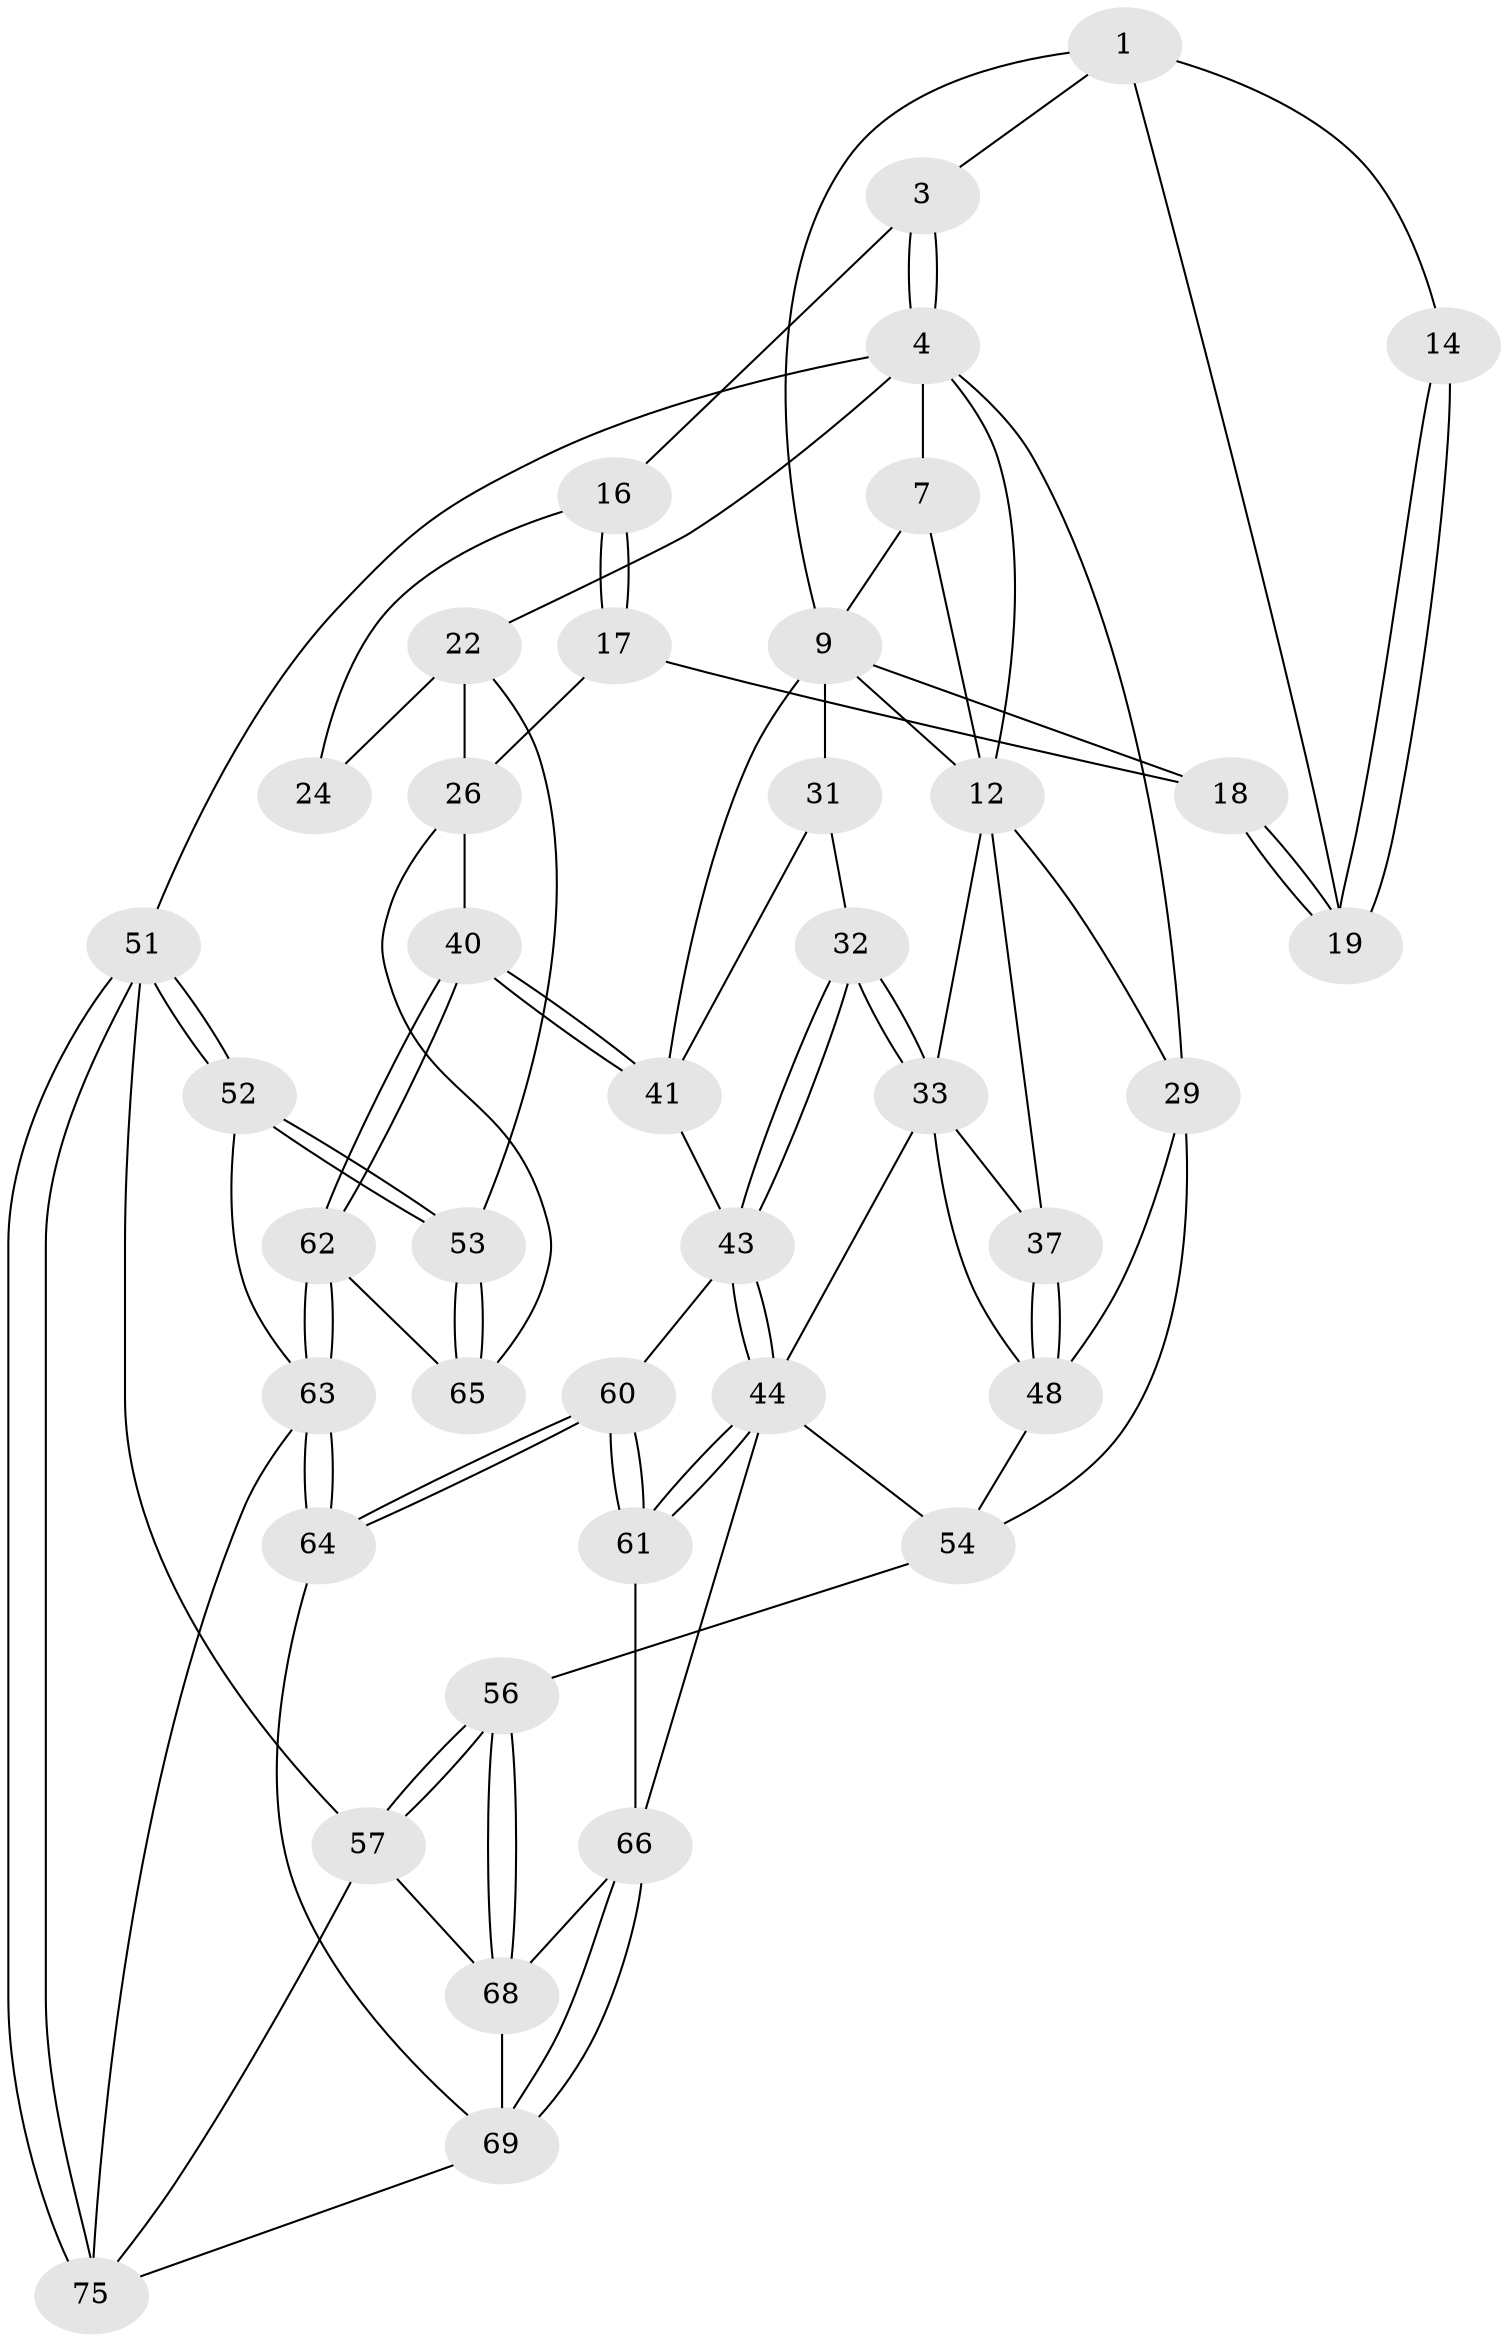 // original degree distribution, {3: 0.025, 4: 0.2375, 5: 0.525, 6: 0.2125}
// Generated by graph-tools (version 1.1) at 2025/21/03/04/25 18:21:08]
// undirected, 40 vertices, 95 edges
graph export_dot {
graph [start="1"]
  node [color=gray90,style=filled];
  1 [pos="+0.5089617950983968+0",super="+2+8"];
  3 [pos="+1+0"];
  4 [pos="+1+0",super="+5"];
  7 [pos="+0.3484427844791135+0",super="+11"];
  9 [pos="+0.48992224029148995+0.11999539660083523",super="+21+10"];
  12 [pos="+0.28964766131859093+0.18778470714632792",super="+13+34"];
  14 [pos="+0.7994317812134445+0"];
  16 [pos="+0.8757536916179095+0.1996334932581743"];
  17 [pos="+0.7782537505556198+0.24615123864963767"];
  18 [pos="+0.7655377639295021+0.23772903566553866"];
  19 [pos="+0.761183766033128+0.22656598097992706"];
  22 [pos="+1+0",super="+23+38"];
  24 [pos="+0.9149246975196426+0.22280092450568703"];
  26 [pos="+0.9673415468555867+0.4286481160496785",super="+27"];
  29 [pos="+0+0.19703883329348568",super="+47"];
  31 [pos="+0.44499395536579195+0.3143840600250345"];
  32 [pos="+0.376536554490896+0.3061234569810854"];
  33 [pos="+0.3505116703650819+0.27331680535323105",super="+36"];
  37 [pos="+0.11674359298447795+0.3620978790914972"];
  40 [pos="+0.6607205153408982+0.47988242424503075"];
  41 [pos="+0.6553359503091993+0.47626345571182904",super="+42"];
  43 [pos="+0.37712992985761207+0.3177581602577038",super="+50"];
  44 [pos="+0.321336918089148+0.5599648132497588",super="+45"];
  48 [pos="+0.1052696014433618+0.37091737755326976",super="+49"];
  51 [pos="+1+1",super="+58"];
  52 [pos="+1+0.7826150473253235"];
  53 [pos="+1+0.7116108471998166"];
  54 [pos="+0.05752896100993084+0.57859392829035",super="+55"];
  56 [pos="+0+0.6951036849114893"];
  57 [pos="+0+0.9995769575316429",super="+77"];
  60 [pos="+0.3935944971044134+0.6323213215382822"];
  61 [pos="+0.33193940370814723+0.586782257332037"];
  62 [pos="+0.6553199982197939+0.6264136843506748"];
  63 [pos="+0.5768882003304934+0.7754700446625292",super="+73"];
  64 [pos="+0.4195884701794496+0.6896998827215224"];
  65 [pos="+0.9478179366290885+0.6512581538491078"];
  66 [pos="+0.18375755140234443+0.6554892428352143",super="+67"];
  68 [pos="+0.05241988355287223+0.7325804549431708",super="+71"];
  69 [pos="+0.1767979414294423+0.7649770720601832",super="+72+70"];
  75 [pos="+0.5465239267017981+1",super="+76"];
  1 -- 3;
  1 -- 14 [weight=2];
  1 -- 19;
  1 -- 9 [weight=2];
  3 -- 4;
  3 -- 4;
  3 -- 16;
  4 -- 22;
  4 -- 51 [weight=2];
  4 -- 7;
  4 -- 12;
  4 -- 29;
  7 -- 12;
  7 -- 9;
  9 -- 18;
  9 -- 31;
  9 -- 41;
  9 -- 12;
  12 -- 29;
  12 -- 37;
  12 -- 33;
  14 -- 19;
  14 -- 19;
  16 -- 17;
  16 -- 17;
  16 -- 24;
  17 -- 18;
  17 -- 26;
  18 -- 19;
  18 -- 19;
  22 -- 24 [weight=2];
  22 -- 26 [weight=2];
  22 -- 53;
  26 -- 40;
  26 -- 65;
  29 -- 48;
  29 -- 54;
  31 -- 32;
  31 -- 41;
  32 -- 33;
  32 -- 33;
  32 -- 43;
  32 -- 43;
  33 -- 48;
  33 -- 44;
  33 -- 37;
  37 -- 48;
  37 -- 48;
  40 -- 41;
  40 -- 41;
  40 -- 62;
  40 -- 62;
  41 -- 43;
  43 -- 44;
  43 -- 44;
  43 -- 60;
  44 -- 61;
  44 -- 61;
  44 -- 54;
  44 -- 66;
  48 -- 54;
  51 -- 52;
  51 -- 52;
  51 -- 75 [weight=2];
  51 -- 75;
  51 -- 57;
  52 -- 53;
  52 -- 53;
  52 -- 63;
  53 -- 65;
  53 -- 65;
  54 -- 56;
  56 -- 57;
  56 -- 57;
  56 -- 68;
  56 -- 68;
  57 -- 68;
  57 -- 75;
  60 -- 61;
  60 -- 61;
  60 -- 64;
  60 -- 64;
  61 -- 66;
  62 -- 63;
  62 -- 63;
  62 -- 65;
  63 -- 64;
  63 -- 64;
  63 -- 75;
  64 -- 69;
  66 -- 69;
  66 -- 69;
  66 -- 68;
  68 -- 69;
  69 -- 75;
}
